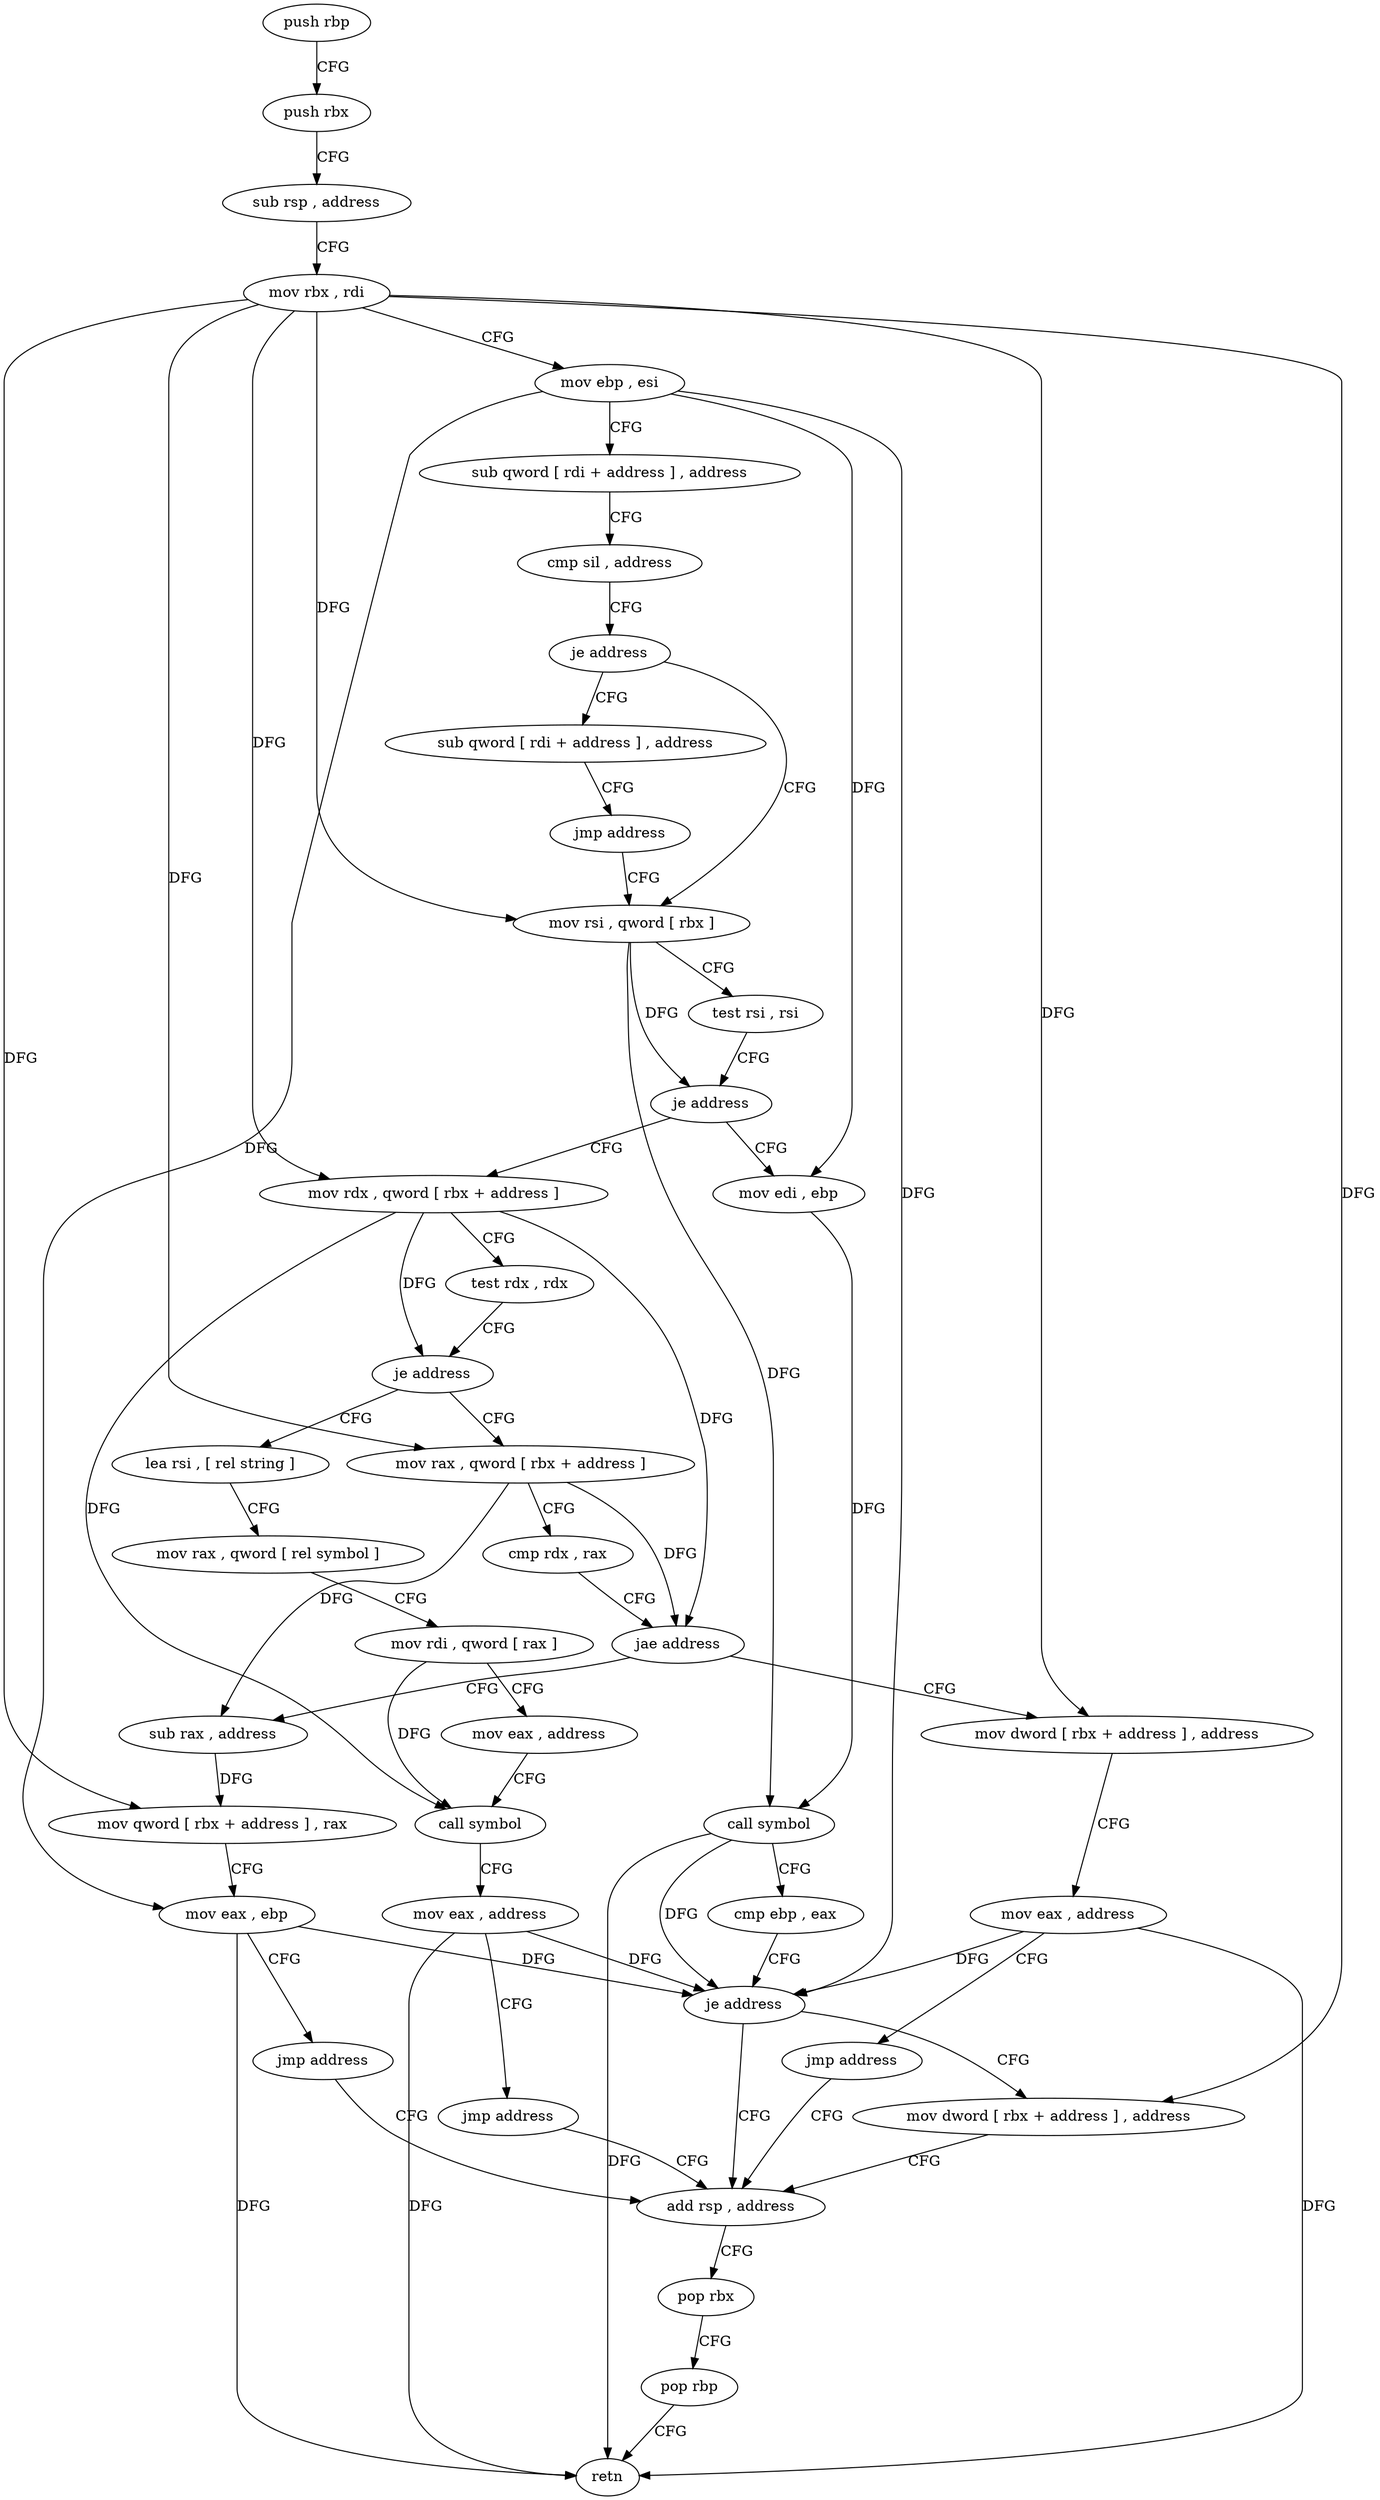 digraph "func" {
"103324" [label = "push rbp" ]
"103325" [label = "push rbx" ]
"103326" [label = "sub rsp , address" ]
"103330" [label = "mov rbx , rdi" ]
"103333" [label = "mov ebp , esi" ]
"103335" [label = "sub qword [ rdi + address ] , address" ]
"103340" [label = "cmp sil , address" ]
"103344" [label = "je address" ]
"103379" [label = "sub qword [ rdi + address ] , address" ]
"103346" [label = "mov rsi , qword [ rbx ]" ]
"103384" [label = "jmp address" ]
"103349" [label = "test rsi , rsi" ]
"103352" [label = "je address" ]
"103386" [label = "mov rdx , qword [ rbx + address ]" ]
"103354" [label = "mov edi , ebp" ]
"103390" [label = "test rdx , rdx" ]
"103393" [label = "je address" ]
"103430" [label = "lea rsi , [ rel string ]" ]
"103395" [label = "mov rax , qword [ rbx + address ]" ]
"103356" [label = "call symbol" ]
"103361" [label = "cmp ebp , eax" ]
"103363" [label = "je address" ]
"103372" [label = "add rsp , address" ]
"103365" [label = "mov dword [ rbx + address ] , address" ]
"103437" [label = "mov rax , qword [ rel symbol ]" ]
"103444" [label = "mov rdi , qword [ rax ]" ]
"103447" [label = "mov eax , address" ]
"103452" [label = "call symbol" ]
"103457" [label = "mov eax , address" ]
"103462" [label = "jmp address" ]
"103399" [label = "cmp rdx , rax" ]
"103402" [label = "jae address" ]
"103416" [label = "mov dword [ rbx + address ] , address" ]
"103404" [label = "sub rax , address" ]
"103376" [label = "pop rbx" ]
"103377" [label = "pop rbp" ]
"103378" [label = "retn" ]
"103423" [label = "mov eax , address" ]
"103428" [label = "jmp address" ]
"103408" [label = "mov qword [ rbx + address ] , rax" ]
"103412" [label = "mov eax , ebp" ]
"103414" [label = "jmp address" ]
"103324" -> "103325" [ label = "CFG" ]
"103325" -> "103326" [ label = "CFG" ]
"103326" -> "103330" [ label = "CFG" ]
"103330" -> "103333" [ label = "CFG" ]
"103330" -> "103346" [ label = "DFG" ]
"103330" -> "103386" [ label = "DFG" ]
"103330" -> "103395" [ label = "DFG" ]
"103330" -> "103365" [ label = "DFG" ]
"103330" -> "103416" [ label = "DFG" ]
"103330" -> "103408" [ label = "DFG" ]
"103333" -> "103335" [ label = "CFG" ]
"103333" -> "103354" [ label = "DFG" ]
"103333" -> "103363" [ label = "DFG" ]
"103333" -> "103412" [ label = "DFG" ]
"103335" -> "103340" [ label = "CFG" ]
"103340" -> "103344" [ label = "CFG" ]
"103344" -> "103379" [ label = "CFG" ]
"103344" -> "103346" [ label = "CFG" ]
"103379" -> "103384" [ label = "CFG" ]
"103346" -> "103349" [ label = "CFG" ]
"103346" -> "103352" [ label = "DFG" ]
"103346" -> "103356" [ label = "DFG" ]
"103384" -> "103346" [ label = "CFG" ]
"103349" -> "103352" [ label = "CFG" ]
"103352" -> "103386" [ label = "CFG" ]
"103352" -> "103354" [ label = "CFG" ]
"103386" -> "103390" [ label = "CFG" ]
"103386" -> "103393" [ label = "DFG" ]
"103386" -> "103452" [ label = "DFG" ]
"103386" -> "103402" [ label = "DFG" ]
"103354" -> "103356" [ label = "DFG" ]
"103390" -> "103393" [ label = "CFG" ]
"103393" -> "103430" [ label = "CFG" ]
"103393" -> "103395" [ label = "CFG" ]
"103430" -> "103437" [ label = "CFG" ]
"103395" -> "103399" [ label = "CFG" ]
"103395" -> "103402" [ label = "DFG" ]
"103395" -> "103404" [ label = "DFG" ]
"103356" -> "103361" [ label = "CFG" ]
"103356" -> "103363" [ label = "DFG" ]
"103356" -> "103378" [ label = "DFG" ]
"103361" -> "103363" [ label = "CFG" ]
"103363" -> "103372" [ label = "CFG" ]
"103363" -> "103365" [ label = "CFG" ]
"103372" -> "103376" [ label = "CFG" ]
"103365" -> "103372" [ label = "CFG" ]
"103437" -> "103444" [ label = "CFG" ]
"103444" -> "103447" [ label = "CFG" ]
"103444" -> "103452" [ label = "DFG" ]
"103447" -> "103452" [ label = "CFG" ]
"103452" -> "103457" [ label = "CFG" ]
"103457" -> "103462" [ label = "CFG" ]
"103457" -> "103363" [ label = "DFG" ]
"103457" -> "103378" [ label = "DFG" ]
"103462" -> "103372" [ label = "CFG" ]
"103399" -> "103402" [ label = "CFG" ]
"103402" -> "103416" [ label = "CFG" ]
"103402" -> "103404" [ label = "CFG" ]
"103416" -> "103423" [ label = "CFG" ]
"103404" -> "103408" [ label = "DFG" ]
"103376" -> "103377" [ label = "CFG" ]
"103377" -> "103378" [ label = "CFG" ]
"103423" -> "103428" [ label = "CFG" ]
"103423" -> "103363" [ label = "DFG" ]
"103423" -> "103378" [ label = "DFG" ]
"103428" -> "103372" [ label = "CFG" ]
"103408" -> "103412" [ label = "CFG" ]
"103412" -> "103414" [ label = "CFG" ]
"103412" -> "103363" [ label = "DFG" ]
"103412" -> "103378" [ label = "DFG" ]
"103414" -> "103372" [ label = "CFG" ]
}
